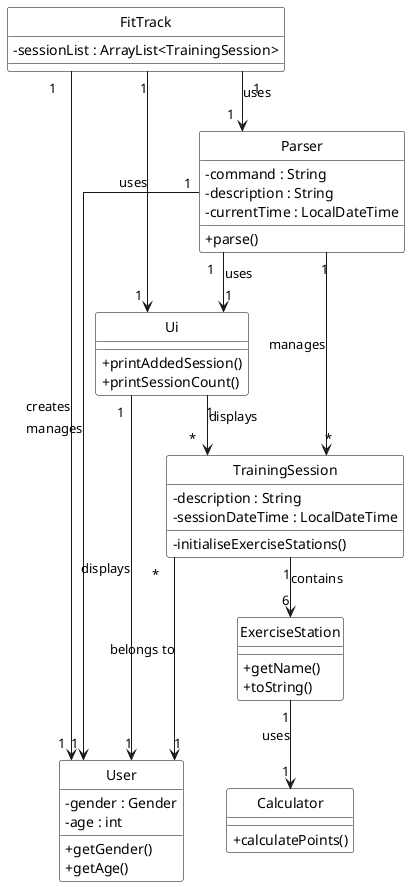 @startuml
' Use right-angle straight lines for relationships
skinparam linetype ortho
hide circle
skinparam classAttributeIconSize 0
skinparam classBackgroundColor White
skinparam classBorderColor Black

' Define classes
class FitTrack {
    -sessionList : ArrayList<TrainingSession>
}

class Parser {
    -command : String
    -description : String
    -currentTime : LocalDateTime
    +parse()
}

class Ui {
    +printAddedSession()
    +printSessionCount()
}

class TrainingSession {
    -description : String
    -sessionDateTime : LocalDateTime
    -initialiseExerciseStations()
}

class User {
    -gender : Gender
    -age : int
    +getGender()
    +getAge()
}

class ExerciseStation {
    +getName()
    +toString()
}

class Calculator {
    +calculatePoints()
}

' Define relationships with right-angle arrows
FitTrack "1" --> "1" User : creates
FitTrack "1" --> "1" Parser : uses
FitTrack "1" --> "1" Ui : uses

Parser "1" --> "1" Ui : uses
Parser "1" --> "1" User : manages
Parser "1" --> "*" TrainingSession : manages

Ui "1" -> "1" User : displays
Ui "1" --> "*" TrainingSession : displays

TrainingSession "*" ---> "1" User : belongs to
TrainingSession "1" --> "6" ExerciseStation : contains

ExerciseStation "1" --> "1" Calculator : uses

@enduml

